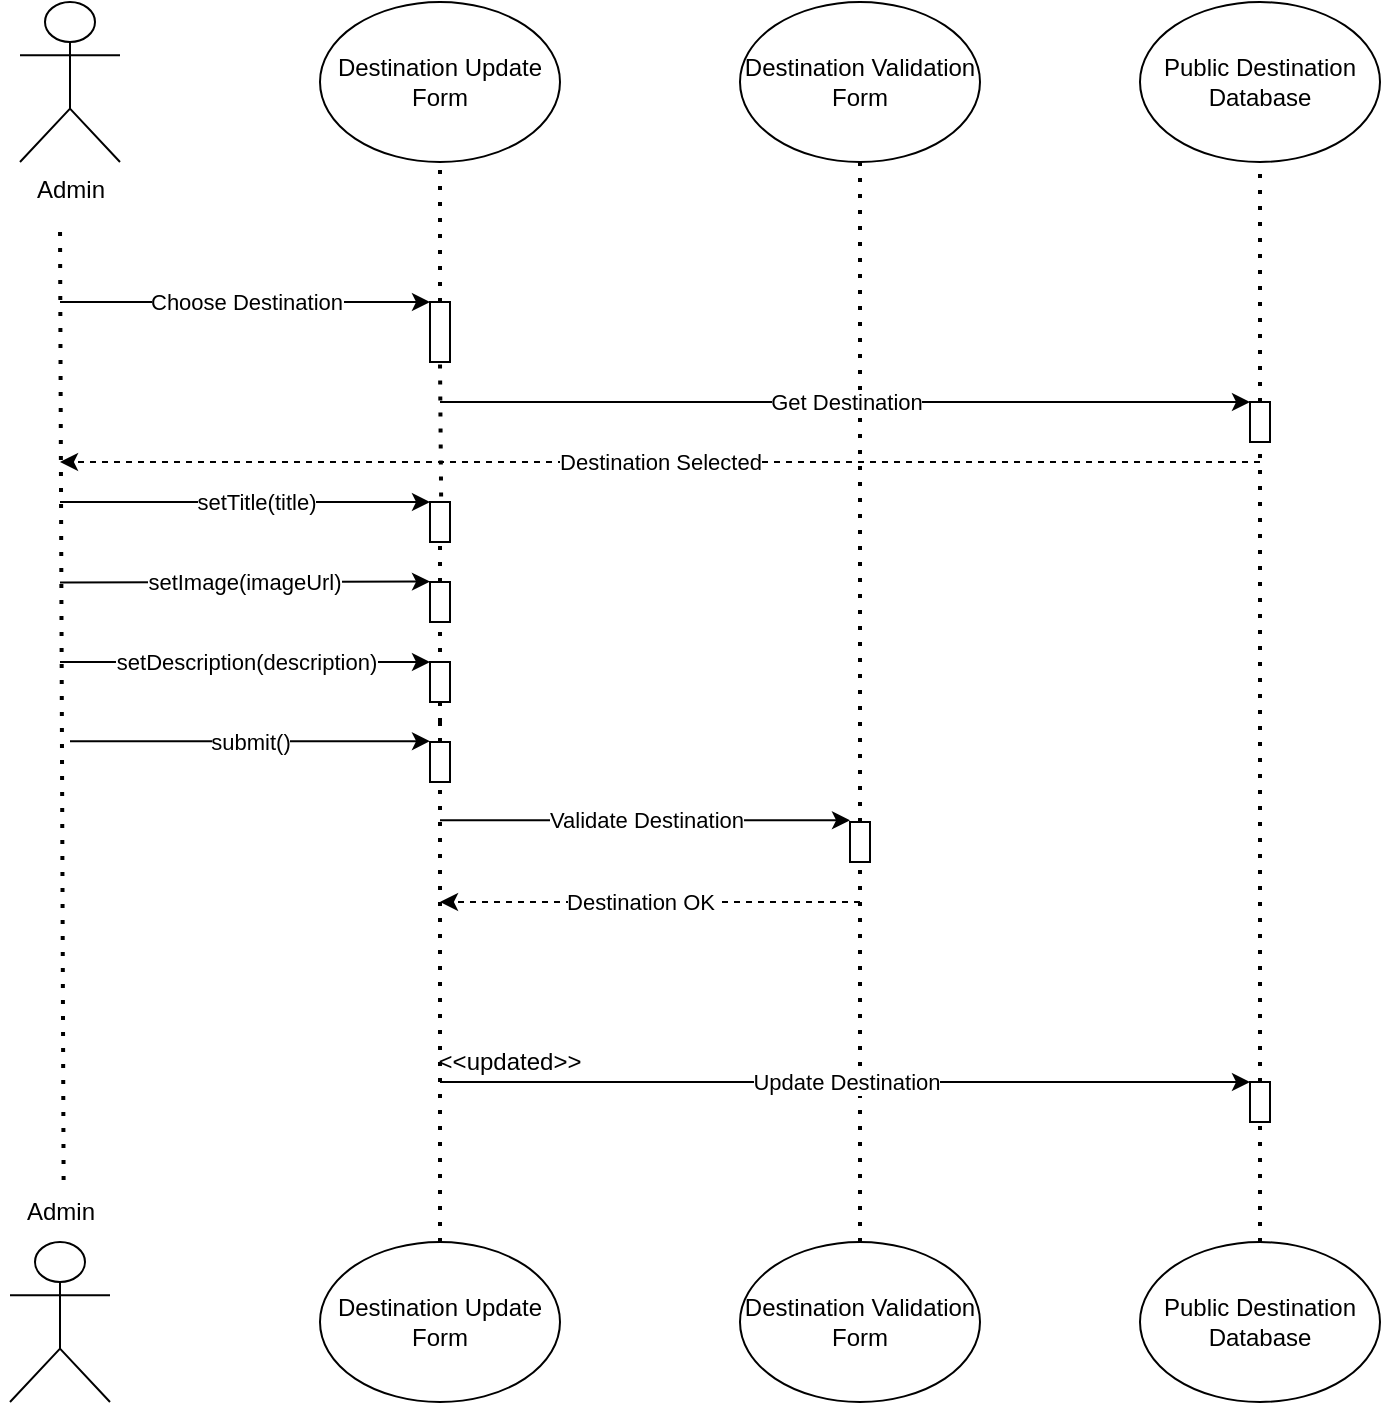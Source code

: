 <mxfile version="21.2.3" type="device">
  <diagram name="Page-1" id="2YBvvXClWsGukQMizWep">
    <mxGraphModel dx="1235" dy="674" grid="1" gridSize="10" guides="1" tooltips="1" connect="1" arrows="1" fold="1" page="1" pageScale="1" pageWidth="850" pageHeight="1100" math="0" shadow="0">
      <root>
        <mxCell id="0" />
        <mxCell id="1" parent="0" />
        <mxCell id="x-Slfz0b84mQG69ms7w3-1" value="Admin&lt;br&gt;" style="shape=umlActor;verticalLabelPosition=bottom;verticalAlign=top;html=1;outlineConnect=0;" parent="1" vertex="1">
          <mxGeometry x="100" y="10" width="50" height="80" as="geometry" />
        </mxCell>
        <mxCell id="x-Slfz0b84mQG69ms7w3-2" value="Destination Update&lt;br&gt;Form" style="ellipse;whiteSpace=wrap;html=1;" parent="1" vertex="1">
          <mxGeometry x="250" y="10" width="120" height="80" as="geometry" />
        </mxCell>
        <mxCell id="x-Slfz0b84mQG69ms7w3-3" value="Public Destination&lt;br&gt;Database&lt;br&gt;" style="ellipse;whiteSpace=wrap;html=1;" parent="1" vertex="1">
          <mxGeometry x="660" y="10" width="120" height="80" as="geometry" />
        </mxCell>
        <mxCell id="x-Slfz0b84mQG69ms7w3-4" value="" style="endArrow=none;dashed=1;html=1;dashPattern=1 3;strokeWidth=2;rounded=0;entryX=0.5;entryY=1;entryDx=0;entryDy=0;exitX=0.5;exitY=0;exitDx=0;exitDy=0;" parent="1" source="x-Slfz0b84mQG69ms7w3-26" target="x-Slfz0b84mQG69ms7w3-2" edge="1">
          <mxGeometry width="50" height="50" relative="1" as="geometry">
            <mxPoint x="420" y="440" as="sourcePoint" />
            <mxPoint x="450" y="250" as="targetPoint" />
          </mxGeometry>
        </mxCell>
        <mxCell id="x-Slfz0b84mQG69ms7w3-5" value="" style="endArrow=none;dashed=1;html=1;dashPattern=1 3;strokeWidth=2;rounded=0;exitX=0.53;exitY=-0.033;exitDx=0;exitDy=0;exitPerimeter=0;" parent="1" source="x-Slfz0b84mQG69ms7w3-7" edge="1">
          <mxGeometry width="50" height="50" relative="1" as="geometry">
            <mxPoint x="125" y="440" as="sourcePoint" />
            <mxPoint x="120" y="120" as="targetPoint" />
          </mxGeometry>
        </mxCell>
        <mxCell id="x-Slfz0b84mQG69ms7w3-6" value="" style="endArrow=none;dashed=1;html=1;dashPattern=1 3;strokeWidth=2;rounded=0;entryX=0.5;entryY=1;entryDx=0;entryDy=0;exitX=0.5;exitY=0;exitDx=0;exitDy=0;" parent="1" source="x-Slfz0b84mQG69ms7w3-44" target="x-Slfz0b84mQG69ms7w3-3" edge="1">
          <mxGeometry width="50" height="50" relative="1" as="geometry">
            <mxPoint x="720" y="430" as="sourcePoint" />
            <mxPoint x="770" y="220" as="targetPoint" />
          </mxGeometry>
        </mxCell>
        <mxCell id="x-Slfz0b84mQG69ms7w3-7" value="Admin" style="text;html=1;align=center;verticalAlign=middle;resizable=0;points=[];autosize=1;strokeColor=none;fillColor=none;" parent="1" vertex="1">
          <mxGeometry x="90" y="600" width="60" height="30" as="geometry" />
        </mxCell>
        <mxCell id="x-Slfz0b84mQG69ms7w3-8" value="" style="shape=umlActor;verticalLabelPosition=bottom;verticalAlign=top;html=1;outlineConnect=0;" parent="1" vertex="1">
          <mxGeometry x="95" y="630" width="50" height="80" as="geometry" />
        </mxCell>
        <mxCell id="x-Slfz0b84mQG69ms7w3-9" value="Destination Update&lt;br&gt;Form" style="ellipse;whiteSpace=wrap;html=1;" parent="1" vertex="1">
          <mxGeometry x="250" y="630" width="120" height="80" as="geometry" />
        </mxCell>
        <mxCell id="x-Slfz0b84mQG69ms7w3-10" value="Public Destination&lt;br&gt;Database&lt;br&gt;" style="ellipse;whiteSpace=wrap;html=1;" parent="1" vertex="1">
          <mxGeometry x="660" y="630" width="120" height="80" as="geometry" />
        </mxCell>
        <mxCell id="x-Slfz0b84mQG69ms7w3-11" value="Destination Validation Form" style="ellipse;whiteSpace=wrap;html=1;" parent="1" vertex="1">
          <mxGeometry x="460" y="10" width="120" height="80" as="geometry" />
        </mxCell>
        <mxCell id="x-Slfz0b84mQG69ms7w3-12" value="" style="endArrow=none;dashed=1;html=1;dashPattern=1 3;strokeWidth=2;rounded=0;entryX=0.5;entryY=1;entryDx=0;entryDy=0;exitX=0.5;exitY=0;exitDx=0;exitDy=0;" parent="1" source="x-Slfz0b84mQG69ms7w3-37" target="x-Slfz0b84mQG69ms7w3-11" edge="1">
          <mxGeometry width="50" height="50" relative="1" as="geometry">
            <mxPoint x="430" y="450" as="sourcePoint" />
            <mxPoint x="460" y="260" as="targetPoint" />
          </mxGeometry>
        </mxCell>
        <mxCell id="x-Slfz0b84mQG69ms7w3-13" value="Destination Validation Form" style="ellipse;whiteSpace=wrap;html=1;" parent="1" vertex="1">
          <mxGeometry x="460" y="630" width="120" height="80" as="geometry" />
        </mxCell>
        <mxCell id="x-Slfz0b84mQG69ms7w3-14" value="Choose Destination" style="endArrow=classic;html=1;rounded=0;entryX=0;entryY=0;entryDx=0;entryDy=0;" parent="1" target="x-Slfz0b84mQG69ms7w3-26" edge="1">
          <mxGeometry width="50" height="50" relative="1" as="geometry">
            <mxPoint x="120" y="160" as="sourcePoint" />
            <mxPoint x="310" y="160" as="targetPoint" />
            <mxPoint as="offset" />
            <Array as="points">
              <mxPoint x="280" y="160" />
            </Array>
          </mxGeometry>
        </mxCell>
        <mxCell id="x-Slfz0b84mQG69ms7w3-15" value="Validate Destination" style="endArrow=classic;html=1;rounded=0;" parent="1" edge="1">
          <mxGeometry width="50" height="50" relative="1" as="geometry">
            <mxPoint x="310" y="419.17" as="sourcePoint" />
            <mxPoint x="515" y="419.17" as="targetPoint" />
            <mxPoint as="offset" />
          </mxGeometry>
        </mxCell>
        <mxCell id="x-Slfz0b84mQG69ms7w3-17" value="&amp;lt;&amp;lt;updated&amp;gt;&amp;gt;" style="text;html=1;strokeColor=none;fillColor=none;align=center;verticalAlign=middle;whiteSpace=wrap;rounded=0;" parent="1" vertex="1">
          <mxGeometry x="330" y="520" width="30" height="40" as="geometry" />
        </mxCell>
        <mxCell id="x-Slfz0b84mQG69ms7w3-18" value="setTitle(title)" style="endArrow=classic;html=1;rounded=0;entryX=0;entryY=0.5;entryDx=0;entryDy=0;" parent="1" edge="1">
          <mxGeometry x="0.056" width="50" height="50" relative="1" as="geometry">
            <mxPoint x="120" y="260" as="sourcePoint" />
            <mxPoint x="305" y="260" as="targetPoint" />
            <Array as="points">
              <mxPoint x="160" y="260" />
              <mxPoint x="190" y="260" />
              <mxPoint x="250" y="260" />
              <mxPoint x="280" y="260" />
              <mxPoint x="300" y="260" />
            </Array>
            <mxPoint as="offset" />
          </mxGeometry>
        </mxCell>
        <mxCell id="x-Slfz0b84mQG69ms7w3-19" value="setImage(imageUrl)" style="endArrow=classic;html=1;rounded=0;" parent="1" edge="1">
          <mxGeometry width="50" height="50" relative="1" as="geometry">
            <mxPoint x="120" y="300.21" as="sourcePoint" />
            <mxPoint x="305" y="299.79" as="targetPoint" />
          </mxGeometry>
        </mxCell>
        <mxCell id="x-Slfz0b84mQG69ms7w3-20" value="setDescription(description)" style="endArrow=classic;html=1;rounded=0;" parent="1" edge="1">
          <mxGeometry width="50" height="50" relative="1" as="geometry">
            <mxPoint x="120" y="340" as="sourcePoint" />
            <mxPoint x="305" y="340" as="targetPoint" />
          </mxGeometry>
        </mxCell>
        <mxCell id="x-Slfz0b84mQG69ms7w3-22" value="submit()" style="endArrow=classic;html=1;rounded=0;" parent="1" edge="1">
          <mxGeometry width="50" height="50" relative="1" as="geometry">
            <mxPoint x="125" y="379.58" as="sourcePoint" />
            <mxPoint x="305" y="379.58" as="targetPoint" />
          </mxGeometry>
        </mxCell>
        <mxCell id="x-Slfz0b84mQG69ms7w3-25" value="" style="endArrow=none;dashed=1;html=1;dashPattern=1 3;strokeWidth=2;rounded=0;entryX=0.5;entryY=1;entryDx=0;entryDy=0;exitX=0.556;exitY=-0.138;exitDx=0;exitDy=0;exitPerimeter=0;" parent="1" source="x-Slfz0b84mQG69ms7w3-50" target="x-Slfz0b84mQG69ms7w3-26" edge="1">
          <mxGeometry width="50" height="50" relative="1" as="geometry">
            <mxPoint x="310" y="250" as="sourcePoint" />
            <mxPoint x="310" y="120" as="targetPoint" />
          </mxGeometry>
        </mxCell>
        <mxCell id="x-Slfz0b84mQG69ms7w3-26" value="" style="rounded=0;whiteSpace=wrap;html=1;" parent="1" vertex="1">
          <mxGeometry x="305" y="160" width="10" height="30" as="geometry" />
        </mxCell>
        <mxCell id="x-Slfz0b84mQG69ms7w3-27" value="" style="endArrow=none;dashed=1;html=1;dashPattern=1 3;strokeWidth=2;rounded=0;entryX=0.5;entryY=1;entryDx=0;entryDy=0;exitX=0.5;exitY=0;exitDx=0;exitDy=0;" parent="1" source="x-Slfz0b84mQG69ms7w3-30" edge="1">
          <mxGeometry width="50" height="50" relative="1" as="geometry">
            <mxPoint x="310" y="480" as="sourcePoint" />
            <mxPoint x="310" y="270" as="targetPoint" />
          </mxGeometry>
        </mxCell>
        <mxCell id="x-Slfz0b84mQG69ms7w3-29" value="" style="endArrow=none;dashed=1;html=1;dashPattern=1 3;strokeWidth=2;rounded=0;entryX=0.5;entryY=1;entryDx=0;entryDy=0;exitX=0;exitY=0.5;exitDx=0;exitDy=0;" parent="1" target="x-Slfz0b84mQG69ms7w3-30" edge="1">
          <mxGeometry width="50" height="50" relative="1" as="geometry">
            <mxPoint x="310" y="335" as="sourcePoint" />
            <mxPoint x="310" y="270" as="targetPoint" />
          </mxGeometry>
        </mxCell>
        <mxCell id="x-Slfz0b84mQG69ms7w3-30" value="" style="rounded=0;whiteSpace=wrap;html=1;" parent="1" vertex="1">
          <mxGeometry x="305" y="300" width="10" height="20" as="geometry" />
        </mxCell>
        <mxCell id="x-Slfz0b84mQG69ms7w3-33" value="" style="endArrow=none;dashed=1;html=1;dashPattern=1 3;strokeWidth=2;rounded=0;entryX=0.5;entryY=1;entryDx=0;entryDy=0;exitX=0.5;exitY=0;exitDx=0;exitDy=0;" parent="1" source="x-Slfz0b84mQG69ms7w3-35" edge="1">
          <mxGeometry width="50" height="50" relative="1" as="geometry">
            <mxPoint x="310" y="480" as="sourcePoint" />
            <mxPoint x="310" y="370" as="targetPoint" />
          </mxGeometry>
        </mxCell>
        <mxCell id="x-Slfz0b84mQG69ms7w3-36" value="" style="endArrow=none;dashed=1;html=1;dashPattern=1 3;strokeWidth=2;rounded=0;entryX=0.5;entryY=1;entryDx=0;entryDy=0;" parent="1" target="x-Slfz0b84mQG69ms7w3-37" edge="1">
          <mxGeometry width="50" height="50" relative="1" as="geometry">
            <mxPoint x="520" y="510" as="sourcePoint" />
            <mxPoint x="520" y="120" as="targetPoint" />
          </mxGeometry>
        </mxCell>
        <mxCell id="x-Slfz0b84mQG69ms7w3-37" value="" style="rounded=0;whiteSpace=wrap;html=1;" parent="1" vertex="1">
          <mxGeometry x="515" y="420" width="10" height="20" as="geometry" />
        </mxCell>
        <mxCell id="x-Slfz0b84mQG69ms7w3-38" value="Destination OK" style="endArrow=classic;html=1;rounded=0;dashed=1;" parent="1" edge="1">
          <mxGeometry x="0.048" width="50" height="50" relative="1" as="geometry">
            <mxPoint x="520" y="460" as="sourcePoint" />
            <mxPoint x="310" y="460" as="targetPoint" />
            <mxPoint as="offset" />
          </mxGeometry>
        </mxCell>
        <mxCell id="x-Slfz0b84mQG69ms7w3-39" value="" style="endArrow=none;dashed=1;html=1;dashPattern=1 3;strokeWidth=2;rounded=0;entryX=0.5;entryY=1;entryDx=0;entryDy=0;exitX=0.5;exitY=0;exitDx=0;exitDy=0;" parent="1" source="x-Slfz0b84mQG69ms7w3-13" edge="1">
          <mxGeometry width="50" height="50" relative="1" as="geometry">
            <mxPoint x="520" y="600" as="sourcePoint" />
            <mxPoint x="520" y="510" as="targetPoint" />
          </mxGeometry>
        </mxCell>
        <mxCell id="x-Slfz0b84mQG69ms7w3-40" value="" style="endArrow=none;dashed=1;html=1;dashPattern=1 3;strokeWidth=2;rounded=0;entryX=0.5;entryY=1;entryDx=0;entryDy=0;exitX=0.5;exitY=0;exitDx=0;exitDy=0;" parent="1" source="x-Slfz0b84mQG69ms7w3-10" target="x-Slfz0b84mQG69ms7w3-41" edge="1">
          <mxGeometry width="50" height="50" relative="1" as="geometry">
            <mxPoint x="720" y="630" as="sourcePoint" />
            <mxPoint x="720" y="120" as="targetPoint" />
          </mxGeometry>
        </mxCell>
        <mxCell id="x-Slfz0b84mQG69ms7w3-41" value="" style="rounded=0;whiteSpace=wrap;html=1;" parent="1" vertex="1">
          <mxGeometry x="715" y="550" width="10" height="20" as="geometry" />
        </mxCell>
        <mxCell id="x-Slfz0b84mQG69ms7w3-42" value="Update Destination" style="endArrow=classic;html=1;rounded=0;entryX=0;entryY=0;entryDx=0;entryDy=0;" parent="1" target="x-Slfz0b84mQG69ms7w3-41" edge="1">
          <mxGeometry width="50" height="50" relative="1" as="geometry">
            <mxPoint x="310" y="550" as="sourcePoint" />
            <mxPoint x="710" y="550" as="targetPoint" />
          </mxGeometry>
        </mxCell>
        <mxCell id="x-Slfz0b84mQG69ms7w3-43" value="Get Destination" style="endArrow=classic;html=1;rounded=0;entryX=0;entryY=0;entryDx=0;entryDy=0;" parent="1" target="x-Slfz0b84mQG69ms7w3-44" edge="1">
          <mxGeometry width="50" height="50" relative="1" as="geometry">
            <mxPoint x="310" y="210" as="sourcePoint" />
            <mxPoint x="710" y="210" as="targetPoint" />
          </mxGeometry>
        </mxCell>
        <mxCell id="x-Slfz0b84mQG69ms7w3-45" value="" style="endArrow=none;dashed=1;html=1;dashPattern=1 3;strokeWidth=2;rounded=0;entryX=0.5;entryY=1;entryDx=0;entryDy=0;exitX=0.5;exitY=0;exitDx=0;exitDy=0;" parent="1" source="x-Slfz0b84mQG69ms7w3-41" target="x-Slfz0b84mQG69ms7w3-44" edge="1">
          <mxGeometry width="50" height="50" relative="1" as="geometry">
            <mxPoint x="720" y="550" as="sourcePoint" />
            <mxPoint x="720" y="120" as="targetPoint" />
          </mxGeometry>
        </mxCell>
        <mxCell id="x-Slfz0b84mQG69ms7w3-44" value="" style="rounded=0;whiteSpace=wrap;html=1;" parent="1" vertex="1">
          <mxGeometry x="715" y="210" width="10" height="20" as="geometry" />
        </mxCell>
        <mxCell id="x-Slfz0b84mQG69ms7w3-46" value="Destination Selected" style="endArrow=classic;html=1;rounded=0;dashed=1;" parent="1" edge="1">
          <mxGeometry width="50" height="50" relative="1" as="geometry">
            <mxPoint x="720" y="240" as="sourcePoint" />
            <mxPoint x="120" y="240" as="targetPoint" />
          </mxGeometry>
        </mxCell>
        <mxCell id="x-Slfz0b84mQG69ms7w3-47" value="" style="endArrow=none;dashed=1;html=1;dashPattern=1 3;strokeWidth=2;rounded=0;entryX=0.5;entryY=1;entryDx=0;entryDy=0;exitX=0.5;exitY=0;exitDx=0;exitDy=0;" parent="1" source="x-Slfz0b84mQG69ms7w3-9" target="x-Slfz0b84mQG69ms7w3-35" edge="1">
          <mxGeometry width="50" height="50" relative="1" as="geometry">
            <mxPoint x="310" y="630" as="sourcePoint" />
            <mxPoint x="310" y="360" as="targetPoint" />
          </mxGeometry>
        </mxCell>
        <mxCell id="x-Slfz0b84mQG69ms7w3-35" value="" style="rounded=0;whiteSpace=wrap;html=1;" parent="1" vertex="1">
          <mxGeometry x="305" y="380" width="10" height="20" as="geometry" />
        </mxCell>
        <mxCell id="x-Slfz0b84mQG69ms7w3-49" value="" style="endArrow=none;dashed=1;html=1;dashPattern=1 3;strokeWidth=2;rounded=0;entryX=0.5;entryY=1;entryDx=0;entryDy=0;" parent="1" target="x-Slfz0b84mQG69ms7w3-48" edge="1">
          <mxGeometry width="50" height="50" relative="1" as="geometry">
            <mxPoint x="310" y="370" as="sourcePoint" />
            <mxPoint x="300" y="342.5" as="targetPoint" />
            <Array as="points">
              <mxPoint x="310" y="340" />
            </Array>
          </mxGeometry>
        </mxCell>
        <mxCell id="x-Slfz0b84mQG69ms7w3-48" value="" style="rounded=0;whiteSpace=wrap;html=1;" parent="1" vertex="1">
          <mxGeometry x="305" y="340" width="10" height="20" as="geometry" />
        </mxCell>
        <mxCell id="x-Slfz0b84mQG69ms7w3-50" value="" style="rounded=0;whiteSpace=wrap;html=1;" parent="1" vertex="1">
          <mxGeometry x="305" y="260" width="10" height="20" as="geometry" />
        </mxCell>
      </root>
    </mxGraphModel>
  </diagram>
</mxfile>
